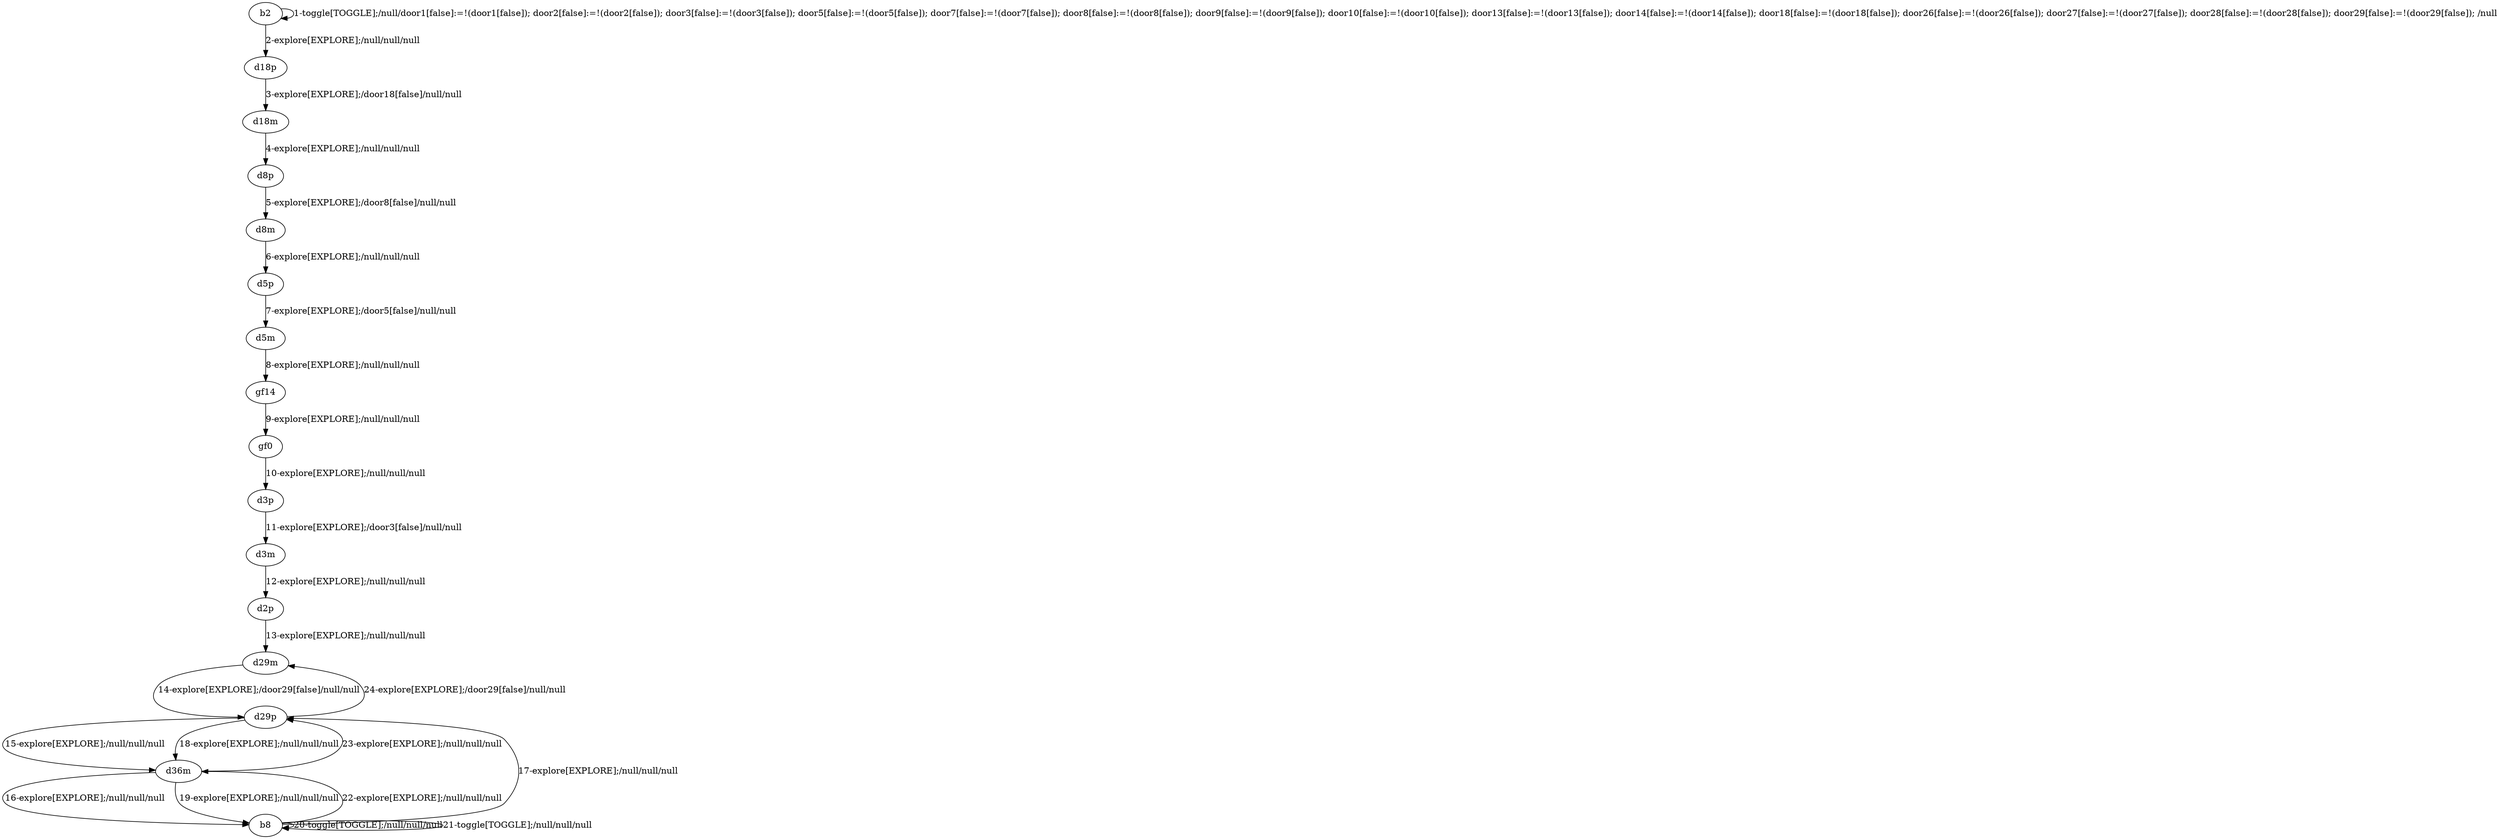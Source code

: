 # Total number of goals covered by this test: 1
# d29p --> d29m

digraph g {
"b2" -> "b2" [label = "1-toggle[TOGGLE];/null/door1[false]:=!(door1[false]); door2[false]:=!(door2[false]); door3[false]:=!(door3[false]); door5[false]:=!(door5[false]); door7[false]:=!(door7[false]); door8[false]:=!(door8[false]); door9[false]:=!(door9[false]); door10[false]:=!(door10[false]); door13[false]:=!(door13[false]); door14[false]:=!(door14[false]); door18[false]:=!(door18[false]); door26[false]:=!(door26[false]); door27[false]:=!(door27[false]); door28[false]:=!(door28[false]); door29[false]:=!(door29[false]); /null"];
"b2" -> "d18p" [label = "2-explore[EXPLORE];/null/null/null"];
"d18p" -> "d18m" [label = "3-explore[EXPLORE];/door18[false]/null/null"];
"d18m" -> "d8p" [label = "4-explore[EXPLORE];/null/null/null"];
"d8p" -> "d8m" [label = "5-explore[EXPLORE];/door8[false]/null/null"];
"d8m" -> "d5p" [label = "6-explore[EXPLORE];/null/null/null"];
"d5p" -> "d5m" [label = "7-explore[EXPLORE];/door5[false]/null/null"];
"d5m" -> "gf14" [label = "8-explore[EXPLORE];/null/null/null"];
"gf14" -> "gf0" [label = "9-explore[EXPLORE];/null/null/null"];
"gf0" -> "d3p" [label = "10-explore[EXPLORE];/null/null/null"];
"d3p" -> "d3m" [label = "11-explore[EXPLORE];/door3[false]/null/null"];
"d3m" -> "d2p" [label = "12-explore[EXPLORE];/null/null/null"];
"d2p" -> "d29m" [label = "13-explore[EXPLORE];/null/null/null"];
"d29m" -> "d29p" [label = "14-explore[EXPLORE];/door29[false]/null/null"];
"d29p" -> "d36m" [label = "15-explore[EXPLORE];/null/null/null"];
"d36m" -> "b8" [label = "16-explore[EXPLORE];/null/null/null"];
"b8" -> "d29p" [label = "17-explore[EXPLORE];/null/null/null"];
"d29p" -> "d36m" [label = "18-explore[EXPLORE];/null/null/null"];
"d36m" -> "b8" [label = "19-explore[EXPLORE];/null/null/null"];
"b8" -> "b8" [label = "20-toggle[TOGGLE];/null/null/null"];
"b8" -> "b8" [label = "21-toggle[TOGGLE];/null/null/null"];
"b8" -> "d36m" [label = "22-explore[EXPLORE];/null/null/null"];
"d36m" -> "d29p" [label = "23-explore[EXPLORE];/null/null/null"];
"d29p" -> "d29m" [label = "24-explore[EXPLORE];/door29[false]/null/null"];
}